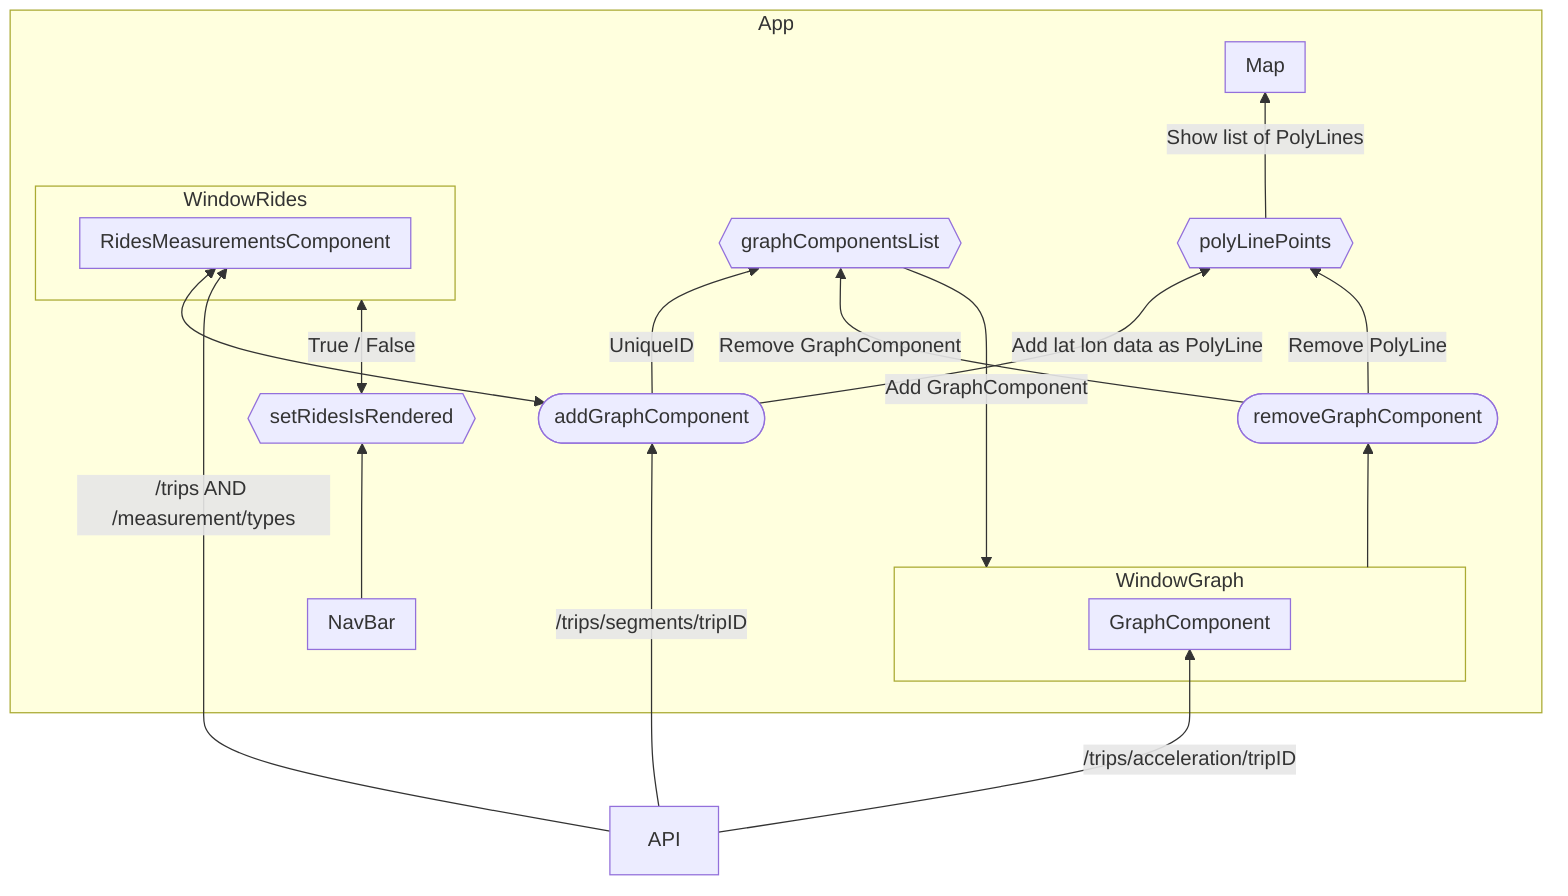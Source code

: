 flowchart BT
    subgraph App
        subgraph NavBar
        end
        subgraph WindowRides
            subgraph RidesMeasurementsComponent
            end
        end
        subgraph WindowGraph
            subgraph GraphComponent
            end
        end
        subgraph Map
        end

        addGraphComponent([addGraphComponent]) 
        removeGraphComponent([removeGraphComponent])

        graphComponentsList{{graphComponentsList}}
        polyLinePoints{{polyLinePoints}}
        setRidesIsRendered{{setRidesIsRendered}}

        addGraphComponent <--> RidesMeasurementsComponent
        addGraphComponent -- UniqueID --> graphComponentsList
        addGraphComponent -- Add lat lon data as PolyLine --> polyLinePoints
        
        polyLinePoints -- Show list of PolyLines --> Map

        removeGraphComponent -- Remove GraphComponent --> graphComponentsList
        removeGraphComponent -- Remove PolyLine --> polyLinePoints

        graphComponentsList -- Add GraphComponent --> WindowGraph

        NavBar --> setRidesIsRendered

        setRidesIsRendered <-- True / False --> WindowRides

        WindowGraph --> removeGraphComponent
        
    end

    API -- /trips AND /measurement/types --> RidesMeasurementsComponent
    API -- /trips/acceleration/tripID --> GraphComponent
    API -- /trips/segments/tripID --> addGraphComponent